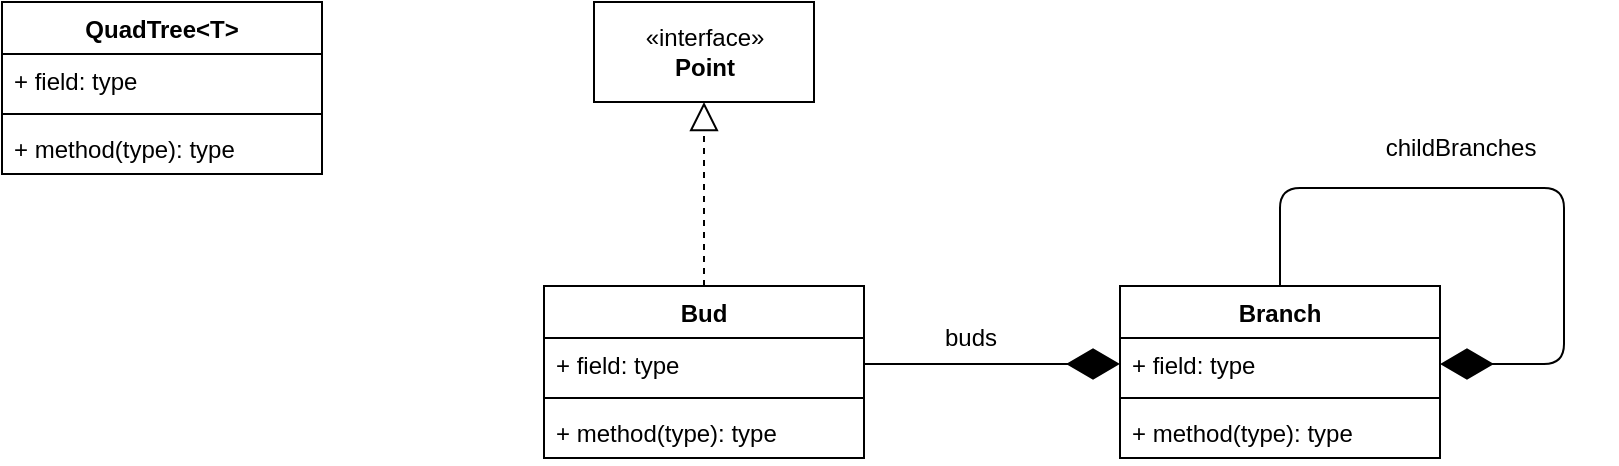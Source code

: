<mxfile version="12.6.5" type="device"><diagram name="Page-1" id="c4acf3e9-155e-7222-9cf6-157b1a14988f"><mxGraphModel dx="1422" dy="832" grid="0" gridSize="10" guides="1" tooltips="1" connect="1" arrows="1" fold="1" page="1" pageScale="1" pageWidth="1169" pageHeight="1654" background="#ffffff" math="0" shadow="0"><root><mxCell id="0"/><mxCell id="1" parent="0"/><mxCell id="2yNbbeFDSH2QrGe_N2zF-1" value="«interface»&lt;br&gt;&lt;b&gt;Point&lt;/b&gt;" style="html=1;" vertex="1" parent="1"><mxGeometry x="407" y="82" width="110" height="50" as="geometry"/></mxCell><mxCell id="2yNbbeFDSH2QrGe_N2zF-2" value="Bud" style="swimlane;fontStyle=1;align=center;verticalAlign=top;childLayout=stackLayout;horizontal=1;startSize=26;horizontalStack=0;resizeParent=1;resizeParentMax=0;resizeLast=0;collapsible=1;marginBottom=0;" vertex="1" parent="1"><mxGeometry x="382" y="224" width="160" height="86" as="geometry"/></mxCell><mxCell id="2yNbbeFDSH2QrGe_N2zF-3" value="+ field: type" style="text;strokeColor=none;fillColor=none;align=left;verticalAlign=top;spacingLeft=4;spacingRight=4;overflow=hidden;rotatable=0;points=[[0,0.5],[1,0.5]];portConstraint=eastwest;" vertex="1" parent="2yNbbeFDSH2QrGe_N2zF-2"><mxGeometry y="26" width="160" height="26" as="geometry"/></mxCell><mxCell id="2yNbbeFDSH2QrGe_N2zF-4" value="" style="line;strokeWidth=1;fillColor=none;align=left;verticalAlign=middle;spacingTop=-1;spacingLeft=3;spacingRight=3;rotatable=0;labelPosition=right;points=[];portConstraint=eastwest;" vertex="1" parent="2yNbbeFDSH2QrGe_N2zF-2"><mxGeometry y="52" width="160" height="8" as="geometry"/></mxCell><mxCell id="2yNbbeFDSH2QrGe_N2zF-5" value="+ method(type): type" style="text;strokeColor=none;fillColor=none;align=left;verticalAlign=top;spacingLeft=4;spacingRight=4;overflow=hidden;rotatable=0;points=[[0,0.5],[1,0.5]];portConstraint=eastwest;" vertex="1" parent="2yNbbeFDSH2QrGe_N2zF-2"><mxGeometry y="60" width="160" height="26" as="geometry"/></mxCell><mxCell id="2yNbbeFDSH2QrGe_N2zF-7" value="" style="endArrow=block;dashed=1;endFill=0;endSize=12;html=1;entryX=0.5;entryY=1;entryDx=0;entryDy=0;" edge="1" parent="1" source="2yNbbeFDSH2QrGe_N2zF-2" target="2yNbbeFDSH2QrGe_N2zF-1"><mxGeometry width="160" relative="1" as="geometry"><mxPoint x="382" y="415" as="sourcePoint"/><mxPoint x="542" y="415" as="targetPoint"/></mxGeometry></mxCell><mxCell id="2yNbbeFDSH2QrGe_N2zF-8" value="Branch" style="swimlane;fontStyle=1;align=center;verticalAlign=top;childLayout=stackLayout;horizontal=1;startSize=26;horizontalStack=0;resizeParent=1;resizeParentMax=0;resizeLast=0;collapsible=1;marginBottom=0;" vertex="1" parent="1"><mxGeometry x="670" y="224" width="160" height="86" as="geometry"/></mxCell><mxCell id="2yNbbeFDSH2QrGe_N2zF-9" value="+ field: type" style="text;strokeColor=none;fillColor=none;align=left;verticalAlign=top;spacingLeft=4;spacingRight=4;overflow=hidden;rotatable=0;points=[[0,0.5],[1,0.5]];portConstraint=eastwest;" vertex="1" parent="2yNbbeFDSH2QrGe_N2zF-8"><mxGeometry y="26" width="160" height="26" as="geometry"/></mxCell><mxCell id="2yNbbeFDSH2QrGe_N2zF-10" value="" style="line;strokeWidth=1;fillColor=none;align=left;verticalAlign=middle;spacingTop=-1;spacingLeft=3;spacingRight=3;rotatable=0;labelPosition=right;points=[];portConstraint=eastwest;" vertex="1" parent="2yNbbeFDSH2QrGe_N2zF-8"><mxGeometry y="52" width="160" height="8" as="geometry"/></mxCell><mxCell id="2yNbbeFDSH2QrGe_N2zF-11" value="+ method(type): type" style="text;strokeColor=none;fillColor=none;align=left;verticalAlign=top;spacingLeft=4;spacingRight=4;overflow=hidden;rotatable=0;points=[[0,0.5],[1,0.5]];portConstraint=eastwest;" vertex="1" parent="2yNbbeFDSH2QrGe_N2zF-8"><mxGeometry y="60" width="160" height="26" as="geometry"/></mxCell><mxCell id="2yNbbeFDSH2QrGe_N2zF-13" value="" style="endArrow=diamondThin;endFill=1;endSize=24;html=1;entryX=1;entryY=0.5;entryDx=0;entryDy=0;exitX=0.5;exitY=0;exitDx=0;exitDy=0;edgeStyle=orthogonalEdgeStyle;" edge="1" parent="2yNbbeFDSH2QrGe_N2zF-8" source="2yNbbeFDSH2QrGe_N2zF-8" target="2yNbbeFDSH2QrGe_N2zF-9"><mxGeometry width="160" relative="1" as="geometry"><mxPoint x="-288" y="109" as="sourcePoint"/><mxPoint x="-128" y="109" as="targetPoint"/><Array as="points"><mxPoint x="80" y="-49"/><mxPoint x="222" y="-49"/><mxPoint x="222" y="39"/></Array></mxGeometry></mxCell><mxCell id="2yNbbeFDSH2QrGe_N2zF-18" value="childBranches" style="text;html=1;align=center;verticalAlign=middle;resizable=0;points=[];labelBackgroundColor=#ffffff;" vertex="1" connectable="0" parent="2yNbbeFDSH2QrGe_N2zF-13"><mxGeometry x="-0.167" y="-2" relative="1" as="geometry"><mxPoint x="-3" y="-22" as="offset"/></mxGeometry></mxCell><mxCell id="2yNbbeFDSH2QrGe_N2zF-12" value="" style="endArrow=diamondThin;endFill=1;endSize=24;html=1;entryX=0;entryY=0.5;entryDx=0;entryDy=0;exitX=1;exitY=0.5;exitDx=0;exitDy=0;" edge="1" parent="1" source="2yNbbeFDSH2QrGe_N2zF-3" target="2yNbbeFDSH2QrGe_N2zF-9"><mxGeometry width="160" relative="1" as="geometry"><mxPoint x="382" y="333" as="sourcePoint"/><mxPoint x="542" y="333" as="targetPoint"/></mxGeometry></mxCell><mxCell id="2yNbbeFDSH2QrGe_N2zF-19" value="buds" style="text;html=1;align=center;verticalAlign=middle;resizable=0;points=[];labelBackgroundColor=#ffffff;" vertex="1" connectable="0" parent="2yNbbeFDSH2QrGe_N2zF-12"><mxGeometry x="-0.312" y="-2" relative="1" as="geometry"><mxPoint x="9" y="-15" as="offset"/></mxGeometry></mxCell><mxCell id="2yNbbeFDSH2QrGe_N2zF-14" value="QuadTree&lt;T&gt;" style="swimlane;fontStyle=1;align=center;verticalAlign=top;childLayout=stackLayout;horizontal=1;startSize=26;horizontalStack=0;resizeParent=1;resizeParentMax=0;resizeLast=0;collapsible=1;marginBottom=0;" vertex="1" parent="1"><mxGeometry x="111" y="82" width="160" height="86" as="geometry"/></mxCell><mxCell id="2yNbbeFDSH2QrGe_N2zF-15" value="+ field: type" style="text;strokeColor=none;fillColor=none;align=left;verticalAlign=top;spacingLeft=4;spacingRight=4;overflow=hidden;rotatable=0;points=[[0,0.5],[1,0.5]];portConstraint=eastwest;" vertex="1" parent="2yNbbeFDSH2QrGe_N2zF-14"><mxGeometry y="26" width="160" height="26" as="geometry"/></mxCell><mxCell id="2yNbbeFDSH2QrGe_N2zF-16" value="" style="line;strokeWidth=1;fillColor=none;align=left;verticalAlign=middle;spacingTop=-1;spacingLeft=3;spacingRight=3;rotatable=0;labelPosition=right;points=[];portConstraint=eastwest;" vertex="1" parent="2yNbbeFDSH2QrGe_N2zF-14"><mxGeometry y="52" width="160" height="8" as="geometry"/></mxCell><mxCell id="2yNbbeFDSH2QrGe_N2zF-17" value="+ method(type): type" style="text;strokeColor=none;fillColor=none;align=left;verticalAlign=top;spacingLeft=4;spacingRight=4;overflow=hidden;rotatable=0;points=[[0,0.5],[1,0.5]];portConstraint=eastwest;" vertex="1" parent="2yNbbeFDSH2QrGe_N2zF-14"><mxGeometry y="60" width="160" height="26" as="geometry"/></mxCell></root></mxGraphModel></diagram></mxfile>